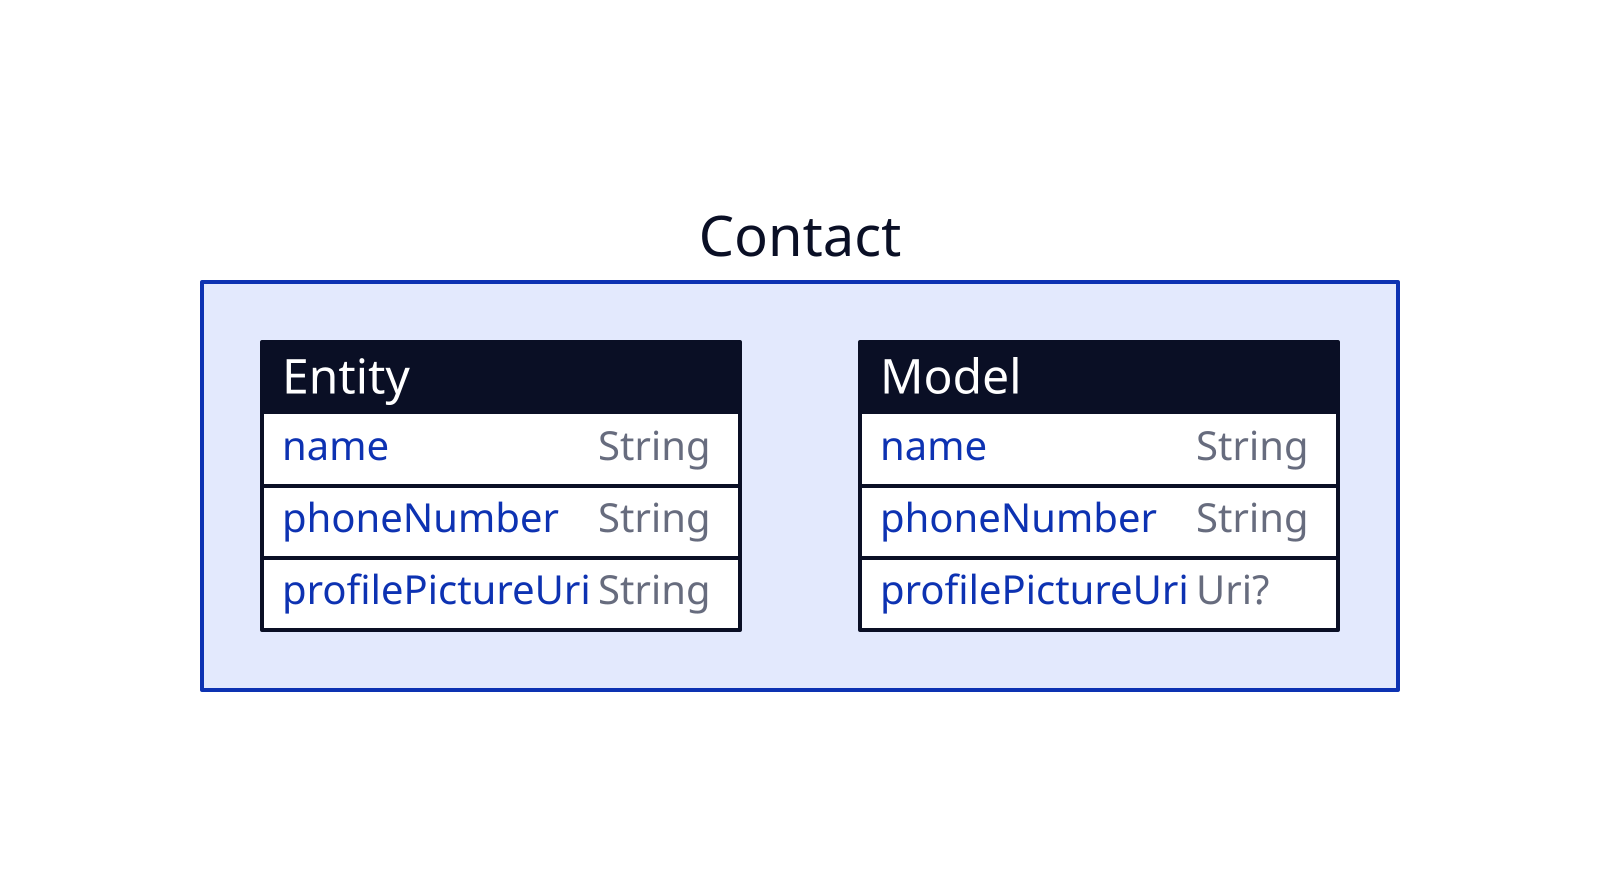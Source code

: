 Contact {
    Entity: {
        shape: sql_table

        name: String
        phoneNumber: String
        profilePictureUri: String
    }

    Model: {
        shape: sql_table

        name: String
        phoneNumber: String
        profilePictureUri: Uri?
    }
}